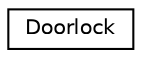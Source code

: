 digraph "Graphical Class Hierarchy"
{
  edge [fontname="Helvetica",fontsize="10",labelfontname="Helvetica",labelfontsize="10"];
  node [fontname="Helvetica",fontsize="10",shape=record];
  rankdir="LR";
  Node1 [label="Doorlock",height=0.2,width=0.4,color="black", fillcolor="white", style="filled",URL="$class_doorlock.html",tooltip="A class for simulating a doorlock mechanism by a LED using GPIO in raspberry pi. "];
}
